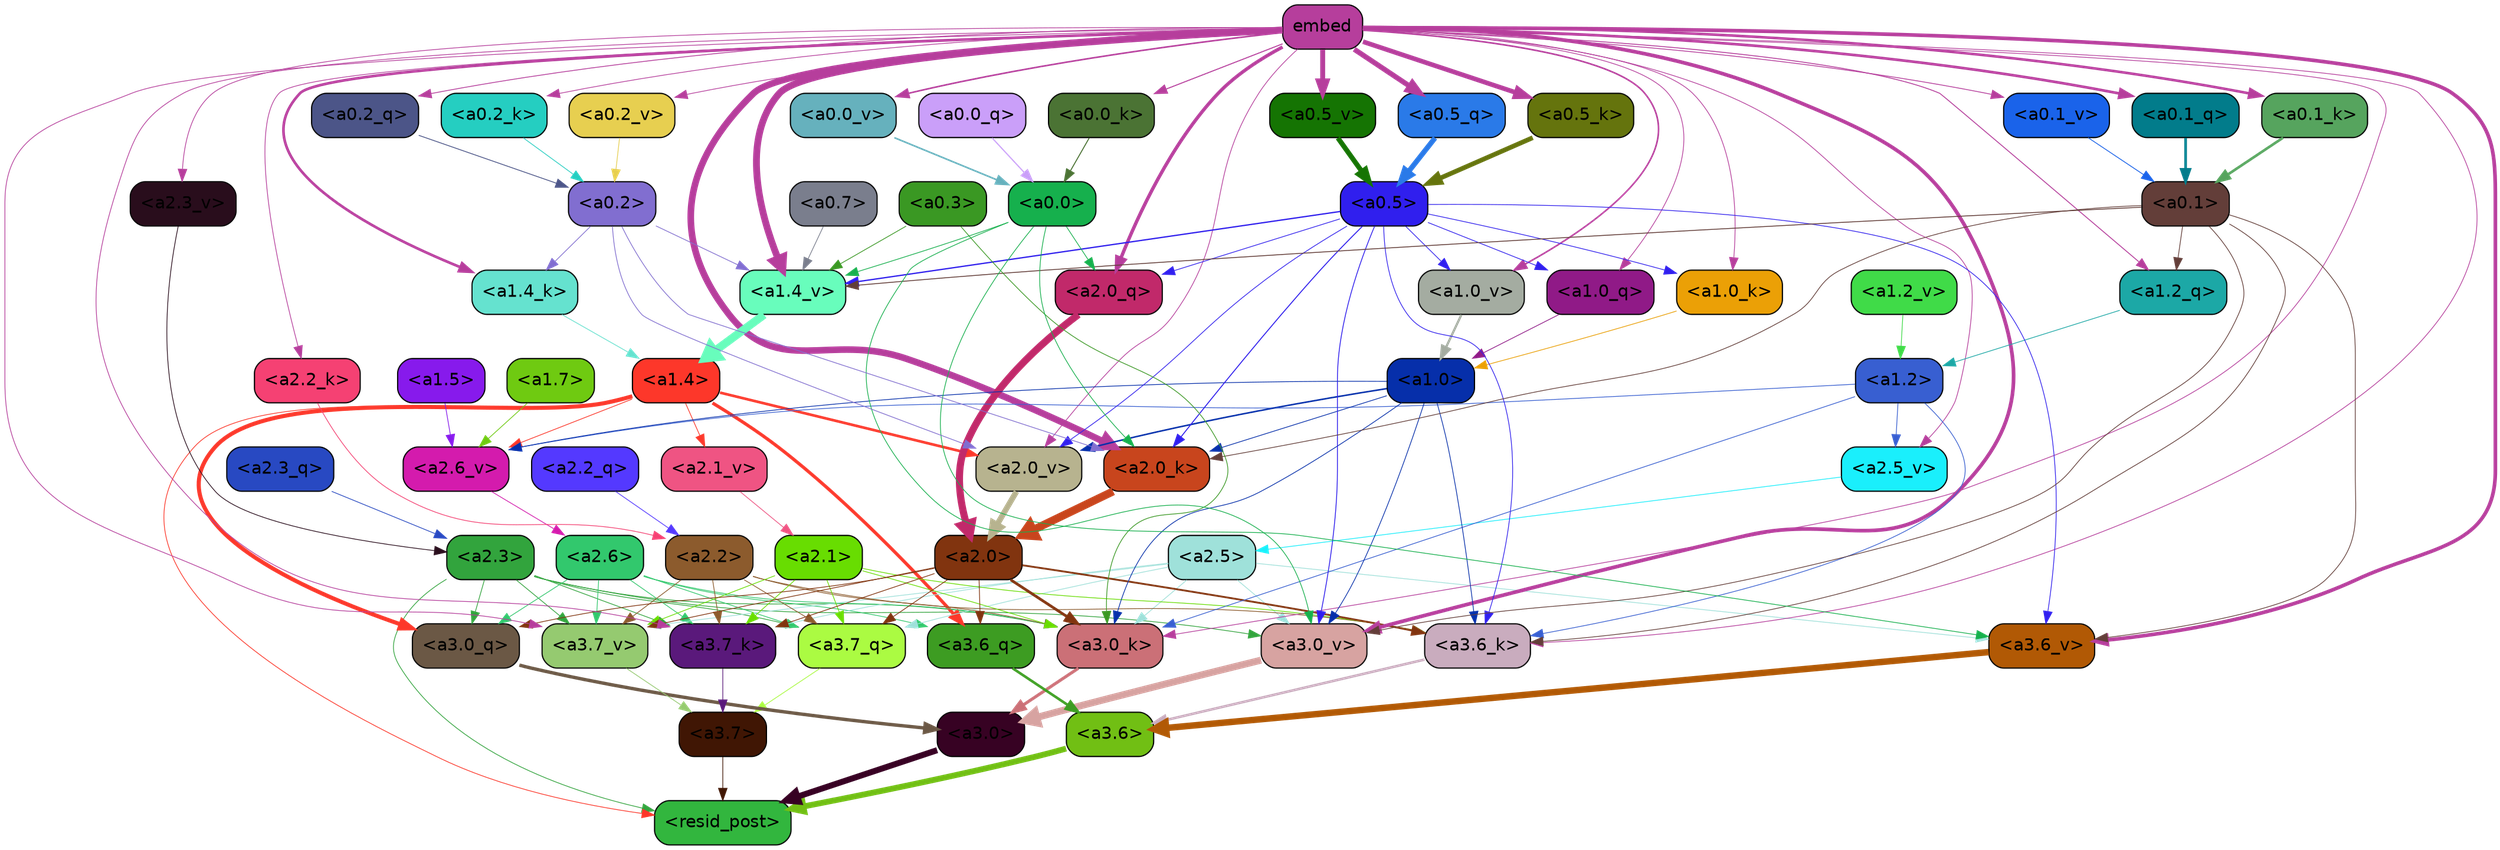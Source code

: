 strict digraph "" {
	graph [bgcolor=transparent,
		layout=dot,
		overlap=false,
		splines=true
	];
	"<a3.7>"	[color=black,
		fillcolor="#401604",
		fontname=Helvetica,
		shape=box,
		style="filled, rounded"];
	"<resid_post>"	[color=black,
		fillcolor="#32b63e",
		fontname=Helvetica,
		shape=box,
		style="filled, rounded"];
	"<a3.7>" -> "<resid_post>"	[color="#401604",
		penwidth=0.6];
	"<a3.6>"	[color=black,
		fillcolor="#71bf14",
		fontname=Helvetica,
		shape=box,
		style="filled, rounded"];
	"<a3.6>" -> "<resid_post>"	[color="#71bf14",
		penwidth=4.751612067222595];
	"<a3.0>"	[color=black,
		fillcolor="#370223",
		fontname=Helvetica,
		shape=box,
		style="filled, rounded"];
	"<a3.0>" -> "<resid_post>"	[color="#370223",
		penwidth=4.884142994880676];
	"<a2.3>"	[color=black,
		fillcolor="#32a43d",
		fontname=Helvetica,
		shape=box,
		style="filled, rounded"];
	"<a2.3>" -> "<resid_post>"	[color="#32a43d",
		penwidth=0.6];
	"<a3.7_q>"	[color=black,
		fillcolor="#abfb42",
		fontname=Helvetica,
		shape=box,
		style="filled, rounded"];
	"<a2.3>" -> "<a3.7_q>"	[color="#32a43d",
		penwidth=0.6];
	"<a3.0_q>"	[color=black,
		fillcolor="#6b5845",
		fontname=Helvetica,
		shape=box,
		style="filled, rounded"];
	"<a2.3>" -> "<a3.0_q>"	[color="#32a43d",
		penwidth=0.6];
	"<a3.7_k>"	[color=black,
		fillcolor="#5a197b",
		fontname=Helvetica,
		shape=box,
		style="filled, rounded"];
	"<a2.3>" -> "<a3.7_k>"	[color="#32a43d",
		penwidth=0.6];
	"<a3.0_k>"	[color=black,
		fillcolor="#cb7077",
		fontname=Helvetica,
		shape=box,
		style="filled, rounded"];
	"<a2.3>" -> "<a3.0_k>"	[color="#32a43d",
		penwidth=0.6];
	"<a3.7_v>"	[color=black,
		fillcolor="#95ca70",
		fontname=Helvetica,
		shape=box,
		style="filled, rounded"];
	"<a2.3>" -> "<a3.7_v>"	[color="#32a43d",
		penwidth=0.6];
	"<a3.0_v>"	[color=black,
		fillcolor="#d7a3a1",
		fontname=Helvetica,
		shape=box,
		style="filled, rounded"];
	"<a2.3>" -> "<a3.0_v>"	[color="#32a43d",
		penwidth=0.6];
	"<a1.4>"	[color=black,
		fillcolor="#fd372a",
		fontname=Helvetica,
		shape=box,
		style="filled, rounded"];
	"<a1.4>" -> "<resid_post>"	[color="#fd372a",
		penwidth=0.6];
	"<a3.6_q>"	[color=black,
		fillcolor="#3d9c22",
		fontname=Helvetica,
		shape=box,
		style="filled, rounded"];
	"<a1.4>" -> "<a3.6_q>"	[color="#fd372a",
		penwidth=2.6469622254371643];
	"<a1.4>" -> "<a3.0_q>"	[color="#fd372a",
		penwidth=3.3040847778320312];
	"<a2.6_v>"	[color=black,
		fillcolor="#d41bad",
		fontname=Helvetica,
		shape=box,
		style="filled, rounded"];
	"<a1.4>" -> "<a2.6_v>"	[color="#fd372a",
		penwidth=0.6];
	"<a2.1_v>"	[color=black,
		fillcolor="#ef5483",
		fontname=Helvetica,
		shape=box,
		style="filled, rounded"];
	"<a1.4>" -> "<a2.1_v>"	[color="#fd372a",
		penwidth=0.6];
	"<a2.0_v>"	[color=black,
		fillcolor="#b7b38f",
		fontname=Helvetica,
		shape=box,
		style="filled, rounded"];
	"<a1.4>" -> "<a2.0_v>"	[color="#fd372a",
		penwidth=2.1286070346832275];
	"<a3.7_q>" -> "<a3.7>"	[color="#abfb42",
		penwidth=0.6];
	"<a3.6_q>" -> "<a3.6>"	[color="#3d9c22",
		penwidth=2.091020345687866];
	"<a3.0_q>" -> "<a3.0>"	[color="#6b5845",
		penwidth=2.7421876192092896];
	"<a3.7_k>" -> "<a3.7>"	[color="#5a197b",
		penwidth=0.6];
	"<a3.6_k>"	[color=black,
		fillcolor="#c9acbe",
		fontname=Helvetica,
		shape=box,
		style="filled, rounded"];
	"<a3.6_k>" -> "<a3.6>"	[color="#c9acbe",
		penwidth=2.048597991466522];
	"<a3.0_k>" -> "<a3.0>"	[color="#cb7077",
		penwidth=2.476402521133423];
	"<a3.7_v>" -> "<a3.7>"	[color="#95ca70",
		penwidth=0.6];
	"<a3.6_v>"	[color=black,
		fillcolor="#b15905",
		fontname=Helvetica,
		shape=box,
		style="filled, rounded"];
	"<a3.6_v>" -> "<a3.6>"	[color="#b15905",
		penwidth=5.2550448179244995];
	"<a3.0_v>" -> "<a3.0>"	[color="#d7a3a1",
		penwidth=5.652270674705505];
	"<a2.6>"	[color=black,
		fillcolor="#32c86d",
		fontname=Helvetica,
		shape=box,
		style="filled, rounded"];
	"<a2.6>" -> "<a3.7_q>"	[color="#32c86d",
		penwidth=0.6];
	"<a2.6>" -> "<a3.6_q>"	[color="#32c86d",
		penwidth=0.6];
	"<a2.6>" -> "<a3.0_q>"	[color="#32c86d",
		penwidth=0.6];
	"<a2.6>" -> "<a3.7_k>"	[color="#32c86d",
		penwidth=0.6];
	"<a2.6>" -> "<a3.0_k>"	[color="#32c86d",
		penwidth=0.6];
	"<a2.6>" -> "<a3.7_v>"	[color="#32c86d",
		penwidth=0.6];
	"<a2.5>"	[color=black,
		fillcolor="#9fe1da",
		fontname=Helvetica,
		shape=box,
		style="filled, rounded"];
	"<a2.5>" -> "<a3.7_q>"	[color="#9fe1da",
		penwidth=0.6];
	"<a2.5>" -> "<a3.7_k>"	[color="#9fe1da",
		penwidth=0.6];
	"<a2.5>" -> "<a3.0_k>"	[color="#9fe1da",
		penwidth=0.6];
	"<a2.5>" -> "<a3.7_v>"	[color="#9fe1da",
		penwidth=0.6];
	"<a2.5>" -> "<a3.6_v>"	[color="#9fe1da",
		penwidth=0.6];
	"<a2.5>" -> "<a3.0_v>"	[color="#9fe1da",
		penwidth=0.6];
	"<a2.2>"	[color=black,
		fillcolor="#8c5b2d",
		fontname=Helvetica,
		shape=box,
		style="filled, rounded"];
	"<a2.2>" -> "<a3.7_q>"	[color="#8c5b2d",
		penwidth=0.6];
	"<a2.2>" -> "<a3.7_k>"	[color="#8c5b2d",
		penwidth=0.6];
	"<a2.2>" -> "<a3.6_k>"	[color="#8c5b2d",
		penwidth=0.6];
	"<a2.2>" -> "<a3.0_k>"	[color="#8c5b2d",
		penwidth=0.6];
	"<a2.2>" -> "<a3.7_v>"	[color="#8c5b2d",
		penwidth=0.6];
	"<a2.1>"	[color=black,
		fillcolor="#68dd01",
		fontname=Helvetica,
		shape=box,
		style="filled, rounded"];
	"<a2.1>" -> "<a3.7_q>"	[color="#68dd01",
		penwidth=0.6];
	"<a2.1>" -> "<a3.7_k>"	[color="#68dd01",
		penwidth=0.6];
	"<a2.1>" -> "<a3.6_k>"	[color="#68dd01",
		penwidth=0.6];
	"<a2.1>" -> "<a3.0_k>"	[color="#68dd01",
		penwidth=0.6];
	"<a2.1>" -> "<a3.7_v>"	[color="#68dd01",
		penwidth=0.6];
	"<a2.0>"	[color=black,
		fillcolor="#81340f",
		fontname=Helvetica,
		shape=box,
		style="filled, rounded"];
	"<a2.0>" -> "<a3.7_q>"	[color="#81340f",
		penwidth=0.6];
	"<a2.0>" -> "<a3.6_q>"	[color="#81340f",
		penwidth=0.6];
	"<a2.0>" -> "<a3.0_q>"	[color="#81340f",
		penwidth=0.6];
	"<a2.0>" -> "<a3.7_k>"	[color="#81340f",
		penwidth=0.6];
	"<a2.0>" -> "<a3.6_k>"	[color="#81340f",
		penwidth=1.4757367372512817];
	"<a2.0>" -> "<a3.0_k>"	[color="#81340f",
		penwidth=2.2137351036071777];
	"<a2.0>" -> "<a3.7_v>"	[color="#81340f",
		penwidth=0.6];
	embed	[color=black,
		fillcolor="#b63e9c",
		fontname=Helvetica,
		shape=box,
		style="filled, rounded"];
	embed -> "<a3.7_k>"	[color="#b63e9c",
		penwidth=0.6];
	embed -> "<a3.6_k>"	[color="#b63e9c",
		penwidth=0.6];
	embed -> "<a3.0_k>"	[color="#b63e9c",
		penwidth=0.6];
	embed -> "<a3.7_v>"	[color="#b63e9c",
		penwidth=0.6];
	embed -> "<a3.6_v>"	[color="#b63e9c",
		penwidth=2.9582033157348633];
	embed -> "<a3.0_v>"	[color="#b63e9c",
		penwidth=2.972973108291626];
	"<a2.0_q>"	[color=black,
		fillcolor="#c1296a",
		fontname=Helvetica,
		shape=box,
		style="filled, rounded"];
	embed -> "<a2.0_q>"	[color="#b63e9c",
		penwidth=2.7699792869389057];
	"<a2.2_k>"	[color=black,
		fillcolor="#f54173",
		fontname=Helvetica,
		shape=box,
		style="filled, rounded"];
	embed -> "<a2.2_k>"	[color="#b63e9c",
		penwidth=0.6];
	"<a2.0_k>"	[color=black,
		fillcolor="#c8451d",
		fontname=Helvetica,
		shape=box,
		style="filled, rounded"];
	embed -> "<a2.0_k>"	[color="#b63e9c",
		penwidth=5.362775564193726];
	"<a2.5_v>"	[color=black,
		fillcolor="#1aeffc",
		fontname=Helvetica,
		shape=box,
		style="filled, rounded"];
	embed -> "<a2.5_v>"	[color="#b63e9c",
		penwidth=0.6];
	"<a2.3_v>"	[color=black,
		fillcolor="#290d1c",
		fontname=Helvetica,
		shape=box,
		style="filled, rounded"];
	embed -> "<a2.3_v>"	[color="#b63e9c",
		penwidth=0.6];
	embed -> "<a2.0_v>"	[color="#b63e9c",
		penwidth=0.6];
	"<a1.2_q>"	[color=black,
		fillcolor="#1ca8a6",
		fontname=Helvetica,
		shape=box,
		style="filled, rounded"];
	embed -> "<a1.2_q>"	[color="#b63e9c",
		penwidth=0.7193574905395508];
	"<a1.0_q>"	[color=black,
		fillcolor="#901a87",
		fontname=Helvetica,
		shape=box,
		style="filled, rounded"];
	embed -> "<a1.0_q>"	[color="#b63e9c",
		penwidth=0.6];
	"<a1.4_k>"	[color=black,
		fillcolor="#65e2cf",
		fontname=Helvetica,
		shape=box,
		style="filled, rounded"];
	embed -> "<a1.4_k>"	[color="#b63e9c",
		penwidth=2.147887945175171];
	"<a1.0_k>"	[color=black,
		fillcolor="#eba006",
		fontname=Helvetica,
		shape=box,
		style="filled, rounded"];
	embed -> "<a1.0_k>"	[color="#b63e9c",
		penwidth=0.6];
	"<a1.4_v>"	[color=black,
		fillcolor="#68fdbc",
		fontname=Helvetica,
		shape=box,
		style="filled, rounded"];
	embed -> "<a1.4_v>"	[color="#b63e9c",
		penwidth=5.545122385025024];
	"<a1.0_v>"	[color=black,
		fillcolor="#a4aca1",
		fontname=Helvetica,
		shape=box,
		style="filled, rounded"];
	embed -> "<a1.0_v>"	[color="#b63e9c",
		penwidth=1.26444411277771];
	"<a0.5_q>"	[color=black,
		fillcolor="#2a7ae8",
		fontname=Helvetica,
		shape=box,
		style="filled, rounded"];
	embed -> "<a0.5_q>"	[color="#b63e9c",
		penwidth=4.18559342622757];
	"<a0.2_q>"	[color=black,
		fillcolor="#4c5588",
		fontname=Helvetica,
		shape=box,
		style="filled, rounded"];
	embed -> "<a0.2_q>"	[color="#b63e9c",
		penwidth=0.6669292449951172];
	"<a0.1_q>"	[color=black,
		fillcolor="#027c8b",
		fontname=Helvetica,
		shape=box,
		style="filled, rounded"];
	embed -> "<a0.1_q>"	[color="#b63e9c",
		penwidth=2.1428701877593994];
	"<a0.5_k>"	[color=black,
		fillcolor="#65740d",
		fontname=Helvetica,
		shape=box,
		style="filled, rounded"];
	embed -> "<a0.5_k>"	[color="#b63e9c",
		penwidth=3.7556475400924683];
	"<a0.2_k>"	[color=black,
		fillcolor="#25cec1",
		fontname=Helvetica,
		shape=box,
		style="filled, rounded"];
	embed -> "<a0.2_k>"	[color="#b63e9c",
		penwidth=0.6];
	"<a0.1_k>"	[color=black,
		fillcolor="#56a45e",
		fontname=Helvetica,
		shape=box,
		style="filled, rounded"];
	embed -> "<a0.1_k>"	[color="#b63e9c",
		penwidth=2.072890520095825];
	"<a0.0_k>"	[color=black,
		fillcolor="#4b7334",
		fontname=Helvetica,
		shape=box,
		style="filled, rounded"];
	embed -> "<a0.0_k>"	[color="#b63e9c",
		penwidth=0.8285634517669678];
	"<a0.5_v>"	[color=black,
		fillcolor="#157403",
		fontname=Helvetica,
		shape=box,
		style="filled, rounded"];
	embed -> "<a0.5_v>"	[color="#b63e9c",
		penwidth=3.991437017917633];
	"<a0.2_v>"	[color=black,
		fillcolor="#e7cf50",
		fontname=Helvetica,
		shape=box,
		style="filled, rounded"];
	embed -> "<a0.2_v>"	[color="#b63e9c",
		penwidth=0.6];
	"<a0.1_v>"	[color=black,
		fillcolor="#1a63ea",
		fontname=Helvetica,
		shape=box,
		style="filled, rounded"];
	embed -> "<a0.1_v>"	[color="#b63e9c",
		penwidth=0.6634087562561035];
	"<a0.0_v>"	[color=black,
		fillcolor="#66b1bd",
		fontname=Helvetica,
		shape=box,
		style="filled, rounded"];
	embed -> "<a0.0_v>"	[color="#b63e9c",
		penwidth=1.2436447143554688];
	"<a1.2>"	[color=black,
		fillcolor="#385fd1",
		fontname=Helvetica,
		shape=box,
		style="filled, rounded"];
	"<a1.2>" -> "<a3.6_k>"	[color="#385fd1",
		penwidth=0.6];
	"<a1.2>" -> "<a3.0_k>"	[color="#385fd1",
		penwidth=0.6];
	"<a1.2>" -> "<a2.6_v>"	[color="#385fd1",
		penwidth=0.6];
	"<a1.2>" -> "<a2.5_v>"	[color="#385fd1",
		penwidth=0.6];
	"<a1.0>"	[color=black,
		fillcolor="#062faa",
		fontname=Helvetica,
		shape=box,
		style="filled, rounded"];
	"<a1.0>" -> "<a3.6_k>"	[color="#062faa",
		penwidth=0.6];
	"<a1.0>" -> "<a3.0_k>"	[color="#062faa",
		penwidth=0.6];
	"<a1.0>" -> "<a3.0_v>"	[color="#062faa",
		penwidth=0.6];
	"<a1.0>" -> "<a2.0_k>"	[color="#062faa",
		penwidth=0.6];
	"<a1.0>" -> "<a2.6_v>"	[color="#062faa",
		penwidth=0.6];
	"<a1.0>" -> "<a2.0_v>"	[color="#062faa",
		penwidth=1.2240618467330933];
	"<a0.5>"	[color=black,
		fillcolor="#301fee",
		fontname=Helvetica,
		shape=box,
		style="filled, rounded"];
	"<a0.5>" -> "<a3.6_k>"	[color="#301fee",
		penwidth=0.6];
	"<a0.5>" -> "<a3.6_v>"	[color="#301fee",
		penwidth=0.6];
	"<a0.5>" -> "<a3.0_v>"	[color="#301fee",
		penwidth=0.6790935099124908];
	"<a0.5>" -> "<a2.0_q>"	[color="#301fee",
		penwidth=0.6];
	"<a0.5>" -> "<a2.0_k>"	[color="#301fee",
		penwidth=0.7897988557815552];
	"<a0.5>" -> "<a2.0_v>"	[color="#301fee",
		penwidth=0.6];
	"<a0.5>" -> "<a1.0_q>"	[color="#301fee",
		penwidth=0.6];
	"<a0.5>" -> "<a1.0_k>"	[color="#301fee",
		penwidth=0.6];
	"<a0.5>" -> "<a1.4_v>"	[color="#301fee",
		penwidth=1.0479987859725952];
	"<a0.5>" -> "<a1.0_v>"	[color="#301fee",
		penwidth=0.6];
	"<a0.1>"	[color=black,
		fillcolor="#633e39",
		fontname=Helvetica,
		shape=box,
		style="filled, rounded"];
	"<a0.1>" -> "<a3.6_k>"	[color="#633e39",
		penwidth=0.6];
	"<a0.1>" -> "<a3.6_v>"	[color="#633e39",
		penwidth=0.6];
	"<a0.1>" -> "<a3.0_v>"	[color="#633e39",
		penwidth=0.6];
	"<a0.1>" -> "<a2.0_k>"	[color="#633e39",
		penwidth=0.6];
	"<a0.1>" -> "<a1.2_q>"	[color="#633e39",
		penwidth=0.6];
	"<a0.1>" -> "<a1.4_v>"	[color="#633e39",
		penwidth=0.7031502723693848];
	"<a0.3>"	[color=black,
		fillcolor="#3a9823",
		fontname=Helvetica,
		shape=box,
		style="filled, rounded"];
	"<a0.3>" -> "<a3.0_k>"	[color="#3a9823",
		penwidth=0.6];
	"<a0.3>" -> "<a1.4_v>"	[color="#3a9823",
		penwidth=0.6];
	"<a0.0>"	[color=black,
		fillcolor="#16b04d",
		fontname=Helvetica,
		shape=box,
		style="filled, rounded"];
	"<a0.0>" -> "<a3.6_v>"	[color="#16b04d",
		penwidth=0.6];
	"<a0.0>" -> "<a3.0_v>"	[color="#16b04d",
		penwidth=0.6];
	"<a0.0>" -> "<a2.0_q>"	[color="#16b04d",
		penwidth=0.6];
	"<a0.0>" -> "<a2.0_k>"	[color="#16b04d",
		penwidth=0.6];
	"<a0.0>" -> "<a1.4_v>"	[color="#16b04d",
		penwidth=0.6];
	"<a2.3_q>"	[color=black,
		fillcolor="#2849c2",
		fontname=Helvetica,
		shape=box,
		style="filled, rounded"];
	"<a2.3_q>" -> "<a2.3>"	[color="#2849c2",
		penwidth=0.6];
	"<a2.2_q>"	[color=black,
		fillcolor="#5439ff",
		fontname=Helvetica,
		shape=box,
		style="filled, rounded"];
	"<a2.2_q>" -> "<a2.2>"	[color="#5439ff",
		penwidth=0.6];
	"<a2.0_q>" -> "<a2.0>"	[color="#c1296a",
		penwidth=5.819834470748901];
	"<a2.2_k>" -> "<a2.2>"	[color="#f54173",
		penwidth=0.6];
	"<a2.0_k>" -> "<a2.0>"	[color="#c8451d",
		penwidth=6.470837593078613];
	"<a2.6_v>" -> "<a2.6>"	[color="#d41bad",
		penwidth=0.6];
	"<a2.5_v>" -> "<a2.5>"	[color="#1aeffc",
		penwidth=0.6];
	"<a2.3_v>" -> "<a2.3>"	[color="#290d1c",
		penwidth=0.6];
	"<a2.1_v>" -> "<a2.1>"	[color="#ef5483",
		penwidth=0.6];
	"<a2.0_v>" -> "<a2.0>"	[color="#b7b38f",
		penwidth=4.5950857400894165];
	"<a0.2>"	[color=black,
		fillcolor="#816ed0",
		fontname=Helvetica,
		shape=box,
		style="filled, rounded"];
	"<a0.2>" -> "<a2.0_k>"	[color="#816ed0",
		penwidth=0.6];
	"<a0.2>" -> "<a2.0_v>"	[color="#816ed0",
		penwidth=0.6];
	"<a0.2>" -> "<a1.4_k>"	[color="#816ed0",
		penwidth=0.6];
	"<a0.2>" -> "<a1.4_v>"	[color="#816ed0",
		penwidth=0.6];
	"<a1.7>"	[color=black,
		fillcolor="#6fca11",
		fontname=Helvetica,
		shape=box,
		style="filled, rounded"];
	"<a1.7>" -> "<a2.6_v>"	[color="#6fca11",
		penwidth=0.6];
	"<a1.5>"	[color=black,
		fillcolor="#871aec",
		fontname=Helvetica,
		shape=box,
		style="filled, rounded"];
	"<a1.5>" -> "<a2.6_v>"	[color="#871aec",
		penwidth=0.6];
	"<a1.2_q>" -> "<a1.2>"	[color="#1ca8a6",
		penwidth=0.6];
	"<a1.0_q>" -> "<a1.0>"	[color="#901a87",
		penwidth=0.6];
	"<a1.4_k>" -> "<a1.4>"	[color="#65e2cf",
		penwidth=0.6];
	"<a1.0_k>" -> "<a1.0>"	[color="#eba006",
		penwidth=0.6];
	"<a1.4_v>" -> "<a1.4>"	[color="#68fdbc",
		penwidth=6.635385513305664];
	"<a1.2_v>"	[color=black,
		fillcolor="#40db48",
		fontname=Helvetica,
		shape=box,
		style="filled, rounded"];
	"<a1.2_v>" -> "<a1.2>"	[color="#40db48",
		penwidth=0.6];
	"<a1.0_v>" -> "<a1.0>"	[color="#a4aca1",
		penwidth=1.807669460773468];
	"<a0.7>"	[color=black,
		fillcolor="#7a7e8d",
		fontname=Helvetica,
		shape=box,
		style="filled, rounded"];
	"<a0.7>" -> "<a1.4_v>"	[color="#7a7e8d",
		penwidth=0.6];
	"<a0.5_q>" -> "<a0.5>"	[color="#2a7ae8",
		penwidth=4.201210081577301];
	"<a0.2_q>" -> "<a0.2>"	[color="#4c5588",
		penwidth=0.6669397354125977];
	"<a0.1_q>" -> "<a0.1>"	[color="#027c8b",
		penwidth=2.1428754329681396];
	"<a0.0_q>"	[color=black,
		fillcolor="#ca9ff9",
		fontname=Helvetica,
		shape=box,
		style="filled, rounded"];
	"<a0.0_q>" -> "<a0.0>"	[color="#ca9ff9",
		penwidth=0.9431536197662354];
	"<a0.5_k>" -> "<a0.5>"	[color="#65740d",
		penwidth=3.780391812324524];
	"<a0.2_k>" -> "<a0.2>"	[color="#25cec1",
		penwidth=0.6];
	"<a0.1_k>" -> "<a0.1>"	[color="#56a45e",
		penwidth=2.0809476375579834];
	"<a0.0_k>" -> "<a0.0>"	[color="#4b7334",
		penwidth=0.8123311996459961];
	"<a0.5_v>" -> "<a0.5>"	[color="#157403",
		penwidth=4.0294036865234375];
	"<a0.2_v>" -> "<a0.2>"	[color="#e7cf50",
		penwidth=0.6];
	"<a0.1_v>" -> "<a0.1>"	[color="#1a63ea",
		penwidth=0.6631441116333008];
	"<a0.0_v>" -> "<a0.0>"	[color="#66b1bd",
		penwidth=1.2803640365600586];
}
